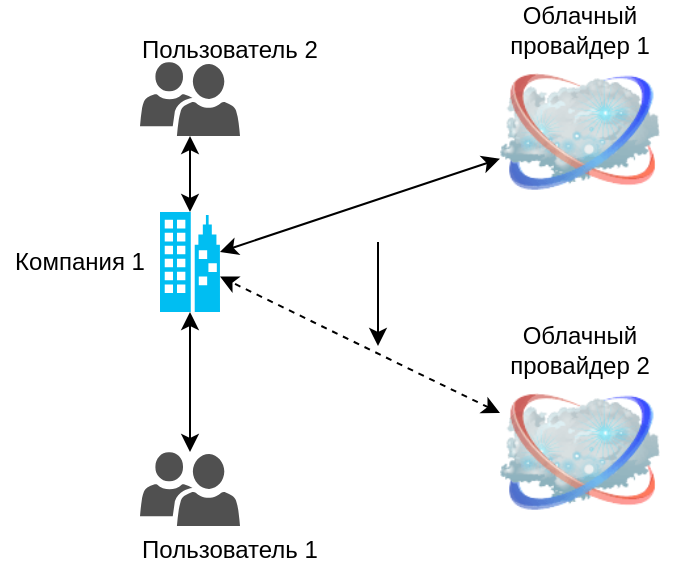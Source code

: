 <mxfile version="13.0.9" type="google"><diagram id="B8vXPy6JIXRPTcoh9yEs" name="Page-1"><mxGraphModel dx="645" dy="332" grid="1" gridSize="10" guides="1" tooltips="1" connect="1" arrows="1" fold="1" page="1" pageScale="1" pageWidth="850" pageHeight="1100" math="0" shadow="0"><root><mxCell id="0"/><mxCell id="1" parent="0"/><mxCell id="e4fVsA1M_tVodU56ESIw-17" value="" style="endArrow=classic;startArrow=classic;html=1;" parent="1" source="e4fVsA1M_tVodU56ESIw-1" target="e4fVsA1M_tVodU56ESIw-16" edge="1"><mxGeometry width="50" height="50" relative="1" as="geometry"><mxPoint x="160" y="243" as="sourcePoint"/><mxPoint x="210" y="193" as="targetPoint"/></mxGeometry></mxCell><mxCell id="e4fVsA1M_tVodU56ESIw-18" value="" style="endArrow=classic;startArrow=classic;html=1;" parent="1" source="e4fVsA1M_tVodU56ESIw-10" target="e4fVsA1M_tVodU56ESIw-1" edge="1"><mxGeometry width="50" height="50" relative="1" as="geometry"><mxPoint x="160" y="158" as="sourcePoint"/><mxPoint x="260" y="158" as="targetPoint"/></mxGeometry></mxCell><mxCell id="e4fVsA1M_tVodU56ESIw-19" value="" style="endArrow=classic;startArrow=classic;html=1;" parent="1" source="e4fVsA1M_tVodU56ESIw-6" target="e4fVsA1M_tVodU56ESIw-1" edge="1"><mxGeometry width="50" height="50" relative="1" as="geometry"><mxPoint x="70" y="158.0" as="sourcePoint"/><mxPoint x="130" y="158" as="targetPoint"/></mxGeometry></mxCell><mxCell id="e4fVsA1M_tVodU56ESIw-35" value="" style="group" parent="1" vertex="1" connectable="0"><mxGeometry x="110" y="30" width="90" height="55" as="geometry"/></mxCell><mxCell id="e4fVsA1M_tVodU56ESIw-10" value="" style="pointerEvents=1;shadow=0;dashed=0;html=1;strokeColor=none;labelPosition=center;verticalLabelPosition=bottom;verticalAlign=top;align=center;fillColor=#505050;shape=mxgraph.mscae.intune.user_group" parent="e4fVsA1M_tVodU56ESIw-35" vertex="1"><mxGeometry y="18" width="50" height="37" as="geometry"/></mxCell><mxCell id="e4fVsA1M_tVodU56ESIw-33" value="Пользователь 2" style="text;html=1;strokeColor=none;fillColor=none;align=center;verticalAlign=middle;whiteSpace=wrap;rounded=0;" parent="e4fVsA1M_tVodU56ESIw-35" vertex="1"><mxGeometry width="90" height="23" as="geometry"/></mxCell><mxCell id="e4fVsA1M_tVodU56ESIw-39" value="" style="group" parent="1" vertex="1" connectable="0"><mxGeometry x="110" y="243" width="90" height="60" as="geometry"/></mxCell><mxCell id="e4fVsA1M_tVodU56ESIw-6" value="" style="pointerEvents=1;shadow=0;dashed=0;html=1;strokeColor=none;labelPosition=center;verticalLabelPosition=bottom;verticalAlign=top;align=center;fillColor=#505050;shape=mxgraph.mscae.intune.user_group" parent="e4fVsA1M_tVodU56ESIw-39" vertex="1"><mxGeometry width="50" height="37" as="geometry"/></mxCell><mxCell id="e4fVsA1M_tVodU56ESIw-31" value="Пользователь 1" style="text;html=1;strokeColor=none;fillColor=none;align=center;verticalAlign=middle;whiteSpace=wrap;rounded=0;" parent="e4fVsA1M_tVodU56ESIw-39" vertex="1"><mxGeometry y="37" width="90" height="23" as="geometry"/></mxCell><mxCell id="e4fVsA1M_tVodU56ESIw-40" value="" style="group" parent="1" vertex="1" connectable="0"><mxGeometry x="40" y="123" width="110" height="50" as="geometry"/></mxCell><mxCell id="e4fVsA1M_tVodU56ESIw-1" value="" style="verticalLabelPosition=bottom;html=1;verticalAlign=top;align=center;strokeColor=none;fillColor=#00BEF2;shape=mxgraph.azure.enterprise;pointerEvents=1;" parent="e4fVsA1M_tVodU56ESIw-40" vertex="1"><mxGeometry x="80" width="30" height="50" as="geometry"/></mxCell><mxCell id="e4fVsA1M_tVodU56ESIw-30" value="Компания 1" style="text;html=1;strokeColor=none;fillColor=none;align=center;verticalAlign=middle;whiteSpace=wrap;rounded=0;" parent="e4fVsA1M_tVodU56ESIw-40" vertex="1"><mxGeometry width="80" height="50" as="geometry"/></mxCell><mxCell id="e4fVsA1M_tVodU56ESIw-41" value="" style="group" parent="1" vertex="1" connectable="0"><mxGeometry x="280" y="20" width="100" height="103" as="geometry"/></mxCell><mxCell id="e4fVsA1M_tVodU56ESIw-16" value="" style="image;html=1;labelBackgroundColor=#ffffff;image=img/lib/clip_art/networking/Cloud_128x128.png" parent="e4fVsA1M_tVodU56ESIw-41" vertex="1"><mxGeometry x="10" y="23" width="80" height="80" as="geometry"/></mxCell><mxCell id="e4fVsA1M_tVodU56ESIw-34" value="Облачный провайдер 1" style="text;html=1;strokeColor=none;fillColor=none;align=center;verticalAlign=middle;whiteSpace=wrap;rounded=0;" parent="e4fVsA1M_tVodU56ESIw-41" vertex="1"><mxGeometry width="100" height="23" as="geometry"/></mxCell><mxCell id="-vvU2fnm1jX0IX7ORMxw-1" value="" style="group" parent="1" vertex="1" connectable="0"><mxGeometry x="280" y="180" width="100" height="103" as="geometry"/></mxCell><mxCell id="-vvU2fnm1jX0IX7ORMxw-2" value="" style="image;html=1;labelBackgroundColor=#ffffff;image=img/lib/clip_art/networking/Cloud_128x128.png" parent="-vvU2fnm1jX0IX7ORMxw-1" vertex="1"><mxGeometry x="10" y="23" width="80" height="80" as="geometry"/></mxCell><mxCell id="-vvU2fnm1jX0IX7ORMxw-3" value="Облачный провайдер 2" style="text;html=1;strokeColor=none;fillColor=none;align=center;verticalAlign=middle;whiteSpace=wrap;rounded=0;" parent="-vvU2fnm1jX0IX7ORMxw-1" vertex="1"><mxGeometry width="100" height="23" as="geometry"/></mxCell><mxCell id="-vvU2fnm1jX0IX7ORMxw-4" value="" style="endArrow=classic;startArrow=classic;html=1;dashed=1;" parent="1" source="-vvU2fnm1jX0IX7ORMxw-2" target="e4fVsA1M_tVodU56ESIw-1" edge="1"><mxGeometry width="50" height="50" relative="1" as="geometry"><mxPoint x="160" y="158" as="sourcePoint"/><mxPoint x="260" y="158" as="targetPoint"/></mxGeometry></mxCell><mxCell id="slc2xCEIOTDbsD8FkN6Z-1" value="" style="shape=image;html=1;verticalAlign=top;verticalLabelPosition=bottom;labelBackgroundColor=#ffffff;imageAspect=0;aspect=fixed;image=https://cdn4.iconfinder.com/data/icons/icocentre-free-icons/114/f-cross_256-128.png" vertex="1" parent="1"><mxGeometry x="210" y="100" width="38" height="38" as="geometry"/></mxCell><mxCell id="slc2xCEIOTDbsD8FkN6Z-2" value="" style="endArrow=classic;html=1;" edge="1" parent="1" source="slc2xCEIOTDbsD8FkN6Z-1"><mxGeometry width="50" height="50" relative="1" as="geometry"><mxPoint x="200" y="230" as="sourcePoint"/><mxPoint x="229" y="190" as="targetPoint"/></mxGeometry></mxCell></root></mxGraphModel></diagram></mxfile>